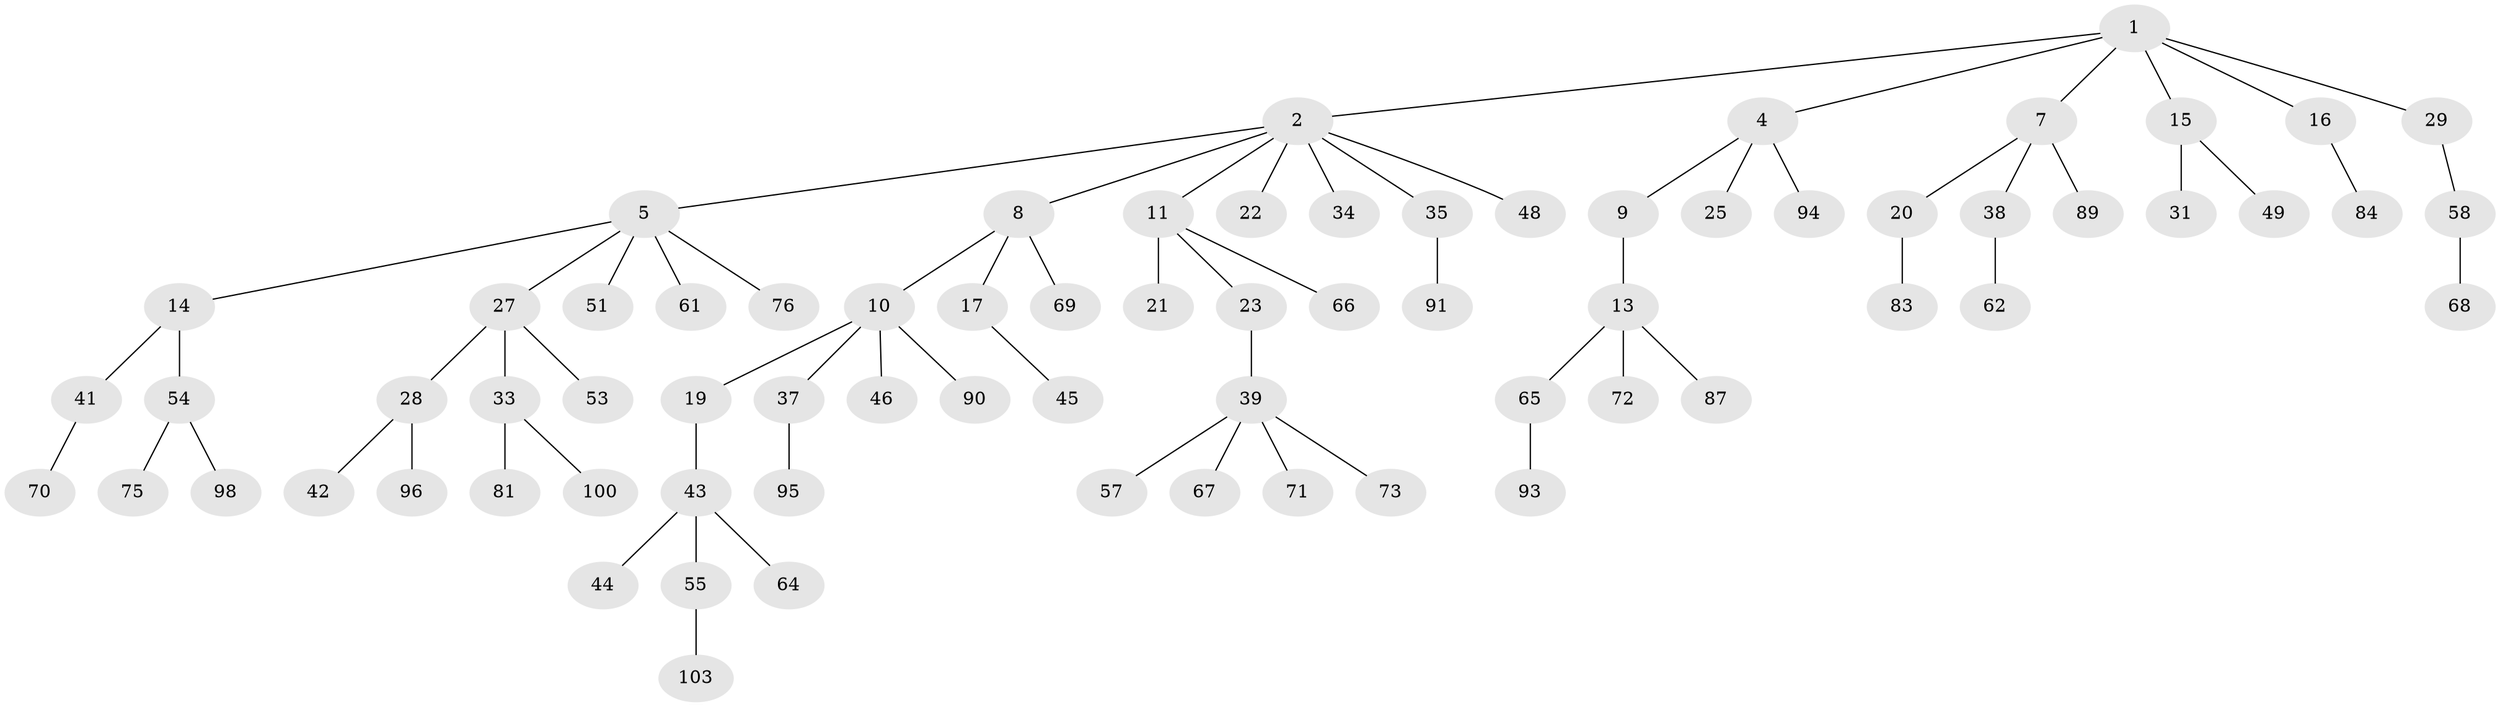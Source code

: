 // Generated by graph-tools (version 1.1) at 2025/24/03/03/25 07:24:05]
// undirected, 72 vertices, 71 edges
graph export_dot {
graph [start="1"]
  node [color=gray90,style=filled];
  1;
  2 [super="+3"];
  4 [super="+6"];
  5 [super="+26"];
  7 [super="+74"];
  8 [super="+24"];
  9;
  10 [super="+12"];
  11 [super="+97"];
  13 [super="+60"];
  14 [super="+32"];
  15;
  16 [super="+30"];
  17 [super="+18"];
  19 [super="+59"];
  20 [super="+50"];
  21;
  22;
  23;
  25;
  27;
  28 [super="+79"];
  29 [super="+52"];
  31 [super="+40"];
  33 [super="+36"];
  34;
  35;
  37 [super="+88"];
  38 [super="+56"];
  39 [super="+47"];
  41 [super="+99"];
  42;
  43 [super="+82"];
  44;
  45;
  46;
  48 [super="+92"];
  49;
  51 [super="+63"];
  53 [super="+78"];
  54;
  55;
  57;
  58;
  61 [super="+102"];
  62 [super="+80"];
  64;
  65 [super="+85"];
  66;
  67;
  68;
  69 [super="+101"];
  70;
  71 [super="+77"];
  72;
  73 [super="+86"];
  75;
  76;
  81;
  83;
  84;
  87;
  89;
  90;
  91;
  93;
  94;
  95;
  96;
  98;
  100;
  103;
  1 -- 2;
  1 -- 4;
  1 -- 7;
  1 -- 15;
  1 -- 16;
  1 -- 29;
  2 -- 8;
  2 -- 11;
  2 -- 35;
  2 -- 48;
  2 -- 34;
  2 -- 5;
  2 -- 22;
  4 -- 94;
  4 -- 9;
  4 -- 25;
  5 -- 14;
  5 -- 27;
  5 -- 61;
  5 -- 51;
  5 -- 76;
  7 -- 20;
  7 -- 38;
  7 -- 89;
  8 -- 10;
  8 -- 17;
  8 -- 69;
  9 -- 13;
  10 -- 37;
  10 -- 19;
  10 -- 90;
  10 -- 46;
  11 -- 21;
  11 -- 23;
  11 -- 66;
  13 -- 65;
  13 -- 87;
  13 -- 72;
  14 -- 41;
  14 -- 54;
  15 -- 31;
  15 -- 49;
  16 -- 84;
  17 -- 45;
  19 -- 43;
  20 -- 83;
  23 -- 39;
  27 -- 28;
  27 -- 33;
  27 -- 53;
  28 -- 42;
  28 -- 96;
  29 -- 58;
  33 -- 81;
  33 -- 100;
  35 -- 91;
  37 -- 95;
  38 -- 62;
  39 -- 71;
  39 -- 73;
  39 -- 57;
  39 -- 67;
  41 -- 70;
  43 -- 44;
  43 -- 55;
  43 -- 64;
  54 -- 75;
  54 -- 98;
  55 -- 103;
  58 -- 68;
  65 -- 93;
}

